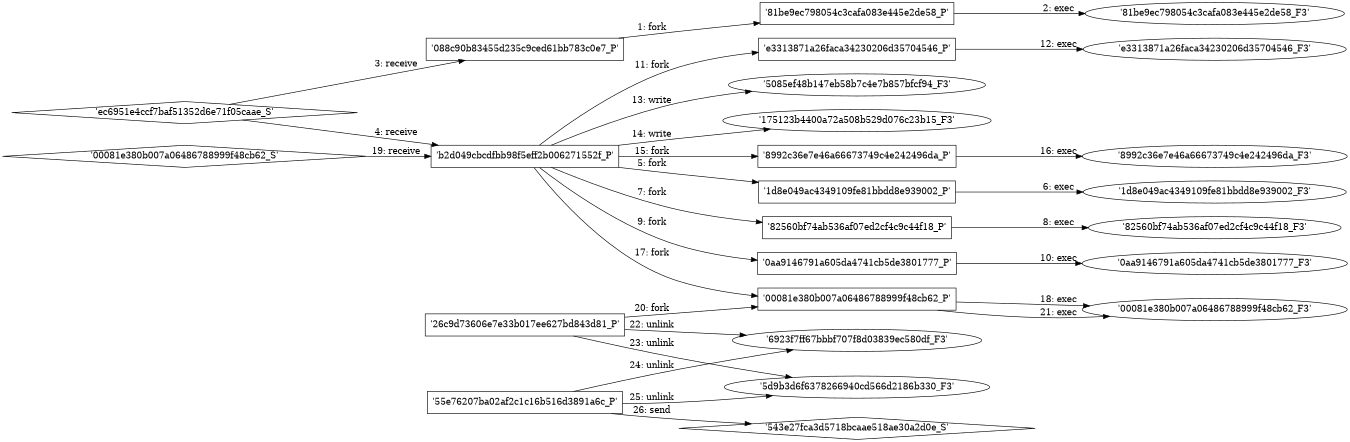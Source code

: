 digraph "D:\Learning\Paper\apt\基于CTI的攻击预警\Dataset\攻击图\ASGfromALLCTI\2021 Looking back on the year in malware and cyber attacks, from SolarWinds to Log4j.dot" {
rankdir="LR"
size="9"
fixedsize="false"
splines="true"
nodesep=0.3
ranksep=0
fontsize=10
overlap="scalexy"
engine= "neato"
	"'088c90b83455d235c9ced61bb783c0e7_P'" [node_type=Process shape=box]
	"'81be9ec798054c3cafa083e445e2de58_P'" [node_type=Process shape=box]
	"'088c90b83455d235c9ced61bb783c0e7_P'" -> "'81be9ec798054c3cafa083e445e2de58_P'" [label="1: fork"]
	"'81be9ec798054c3cafa083e445e2de58_P'" [node_type=Process shape=box]
	"'81be9ec798054c3cafa083e445e2de58_F3'" [node_type=File shape=ellipse]
	"'81be9ec798054c3cafa083e445e2de58_P'" -> "'81be9ec798054c3cafa083e445e2de58_F3'" [label="2: exec"]
	"'088c90b83455d235c9ced61bb783c0e7_P'" [node_type=Process shape=box]
	"'ec6951e4ccf7baf51352d6e71f05caae_S'" [node_type=Socket shape=diamond]
	"'ec6951e4ccf7baf51352d6e71f05caae_S'" -> "'088c90b83455d235c9ced61bb783c0e7_P'" [label="3: receive"]
	"'b2d049cbcdfbb98f5eff2b006271552f_P'" [node_type=Process shape=box]
	"'ec6951e4ccf7baf51352d6e71f05caae_S'" [node_type=Socket shape=diamond]
	"'ec6951e4ccf7baf51352d6e71f05caae_S'" -> "'b2d049cbcdfbb98f5eff2b006271552f_P'" [label="4: receive"]
	"'b2d049cbcdfbb98f5eff2b006271552f_P'" [node_type=Process shape=box]
	"'1d8e049ac4349109fe81bbdd8e939002_P'" [node_type=Process shape=box]
	"'b2d049cbcdfbb98f5eff2b006271552f_P'" -> "'1d8e049ac4349109fe81bbdd8e939002_P'" [label="5: fork"]
	"'1d8e049ac4349109fe81bbdd8e939002_P'" [node_type=Process shape=box]
	"'1d8e049ac4349109fe81bbdd8e939002_F3'" [node_type=File shape=ellipse]
	"'1d8e049ac4349109fe81bbdd8e939002_P'" -> "'1d8e049ac4349109fe81bbdd8e939002_F3'" [label="6: exec"]
	"'b2d049cbcdfbb98f5eff2b006271552f_P'" [node_type=Process shape=box]
	"'82560bf74ab536af07ed2cf4c9c44f18_P'" [node_type=Process shape=box]
	"'b2d049cbcdfbb98f5eff2b006271552f_P'" -> "'82560bf74ab536af07ed2cf4c9c44f18_P'" [label="7: fork"]
	"'82560bf74ab536af07ed2cf4c9c44f18_P'" [node_type=Process shape=box]
	"'82560bf74ab536af07ed2cf4c9c44f18_F3'" [node_type=File shape=ellipse]
	"'82560bf74ab536af07ed2cf4c9c44f18_P'" -> "'82560bf74ab536af07ed2cf4c9c44f18_F3'" [label="8: exec"]
	"'b2d049cbcdfbb98f5eff2b006271552f_P'" [node_type=Process shape=box]
	"'0aa9146791a605da4741cb5de3801777_P'" [node_type=Process shape=box]
	"'b2d049cbcdfbb98f5eff2b006271552f_P'" -> "'0aa9146791a605da4741cb5de3801777_P'" [label="9: fork"]
	"'0aa9146791a605da4741cb5de3801777_P'" [node_type=Process shape=box]
	"'0aa9146791a605da4741cb5de3801777_F3'" [node_type=File shape=ellipse]
	"'0aa9146791a605da4741cb5de3801777_P'" -> "'0aa9146791a605da4741cb5de3801777_F3'" [label="10: exec"]
	"'b2d049cbcdfbb98f5eff2b006271552f_P'" [node_type=Process shape=box]
	"'e3313871a26faca34230206d35704546_P'" [node_type=Process shape=box]
	"'b2d049cbcdfbb98f5eff2b006271552f_P'" -> "'e3313871a26faca34230206d35704546_P'" [label="11: fork"]
	"'e3313871a26faca34230206d35704546_P'" [node_type=Process shape=box]
	"'e3313871a26faca34230206d35704546_F3'" [node_type=File shape=ellipse]
	"'e3313871a26faca34230206d35704546_P'" -> "'e3313871a26faca34230206d35704546_F3'" [label="12: exec"]
	"'5085ef48b147eb58b7c4e7b857bfcf94_F3'" [node_type=file shape=ellipse]
	"'b2d049cbcdfbb98f5eff2b006271552f_P'" [node_type=Process shape=box]
	"'b2d049cbcdfbb98f5eff2b006271552f_P'" -> "'5085ef48b147eb58b7c4e7b857bfcf94_F3'" [label="13: write"]
	"'175123b4400a72a508b529d076c23b15_F3'" [node_type=file shape=ellipse]
	"'b2d049cbcdfbb98f5eff2b006271552f_P'" [node_type=Process shape=box]
	"'b2d049cbcdfbb98f5eff2b006271552f_P'" -> "'175123b4400a72a508b529d076c23b15_F3'" [label="14: write"]
	"'b2d049cbcdfbb98f5eff2b006271552f_P'" [node_type=Process shape=box]
	"'8992c36e7e46a66673749c4e242496da_P'" [node_type=Process shape=box]
	"'b2d049cbcdfbb98f5eff2b006271552f_P'" -> "'8992c36e7e46a66673749c4e242496da_P'" [label="15: fork"]
	"'8992c36e7e46a66673749c4e242496da_P'" [node_type=Process shape=box]
	"'8992c36e7e46a66673749c4e242496da_F3'" [node_type=File shape=ellipse]
	"'8992c36e7e46a66673749c4e242496da_P'" -> "'8992c36e7e46a66673749c4e242496da_F3'" [label="16: exec"]
	"'b2d049cbcdfbb98f5eff2b006271552f_P'" [node_type=Process shape=box]
	"'00081e380b007a06486788999f48cb62_P'" [node_type=Process shape=box]
	"'b2d049cbcdfbb98f5eff2b006271552f_P'" -> "'00081e380b007a06486788999f48cb62_P'" [label="17: fork"]
	"'00081e380b007a06486788999f48cb62_P'" [node_type=Process shape=box]
	"'00081e380b007a06486788999f48cb62_F3'" [node_type=File shape=ellipse]
	"'00081e380b007a06486788999f48cb62_P'" -> "'00081e380b007a06486788999f48cb62_F3'" [label="18: exec"]
	"'b2d049cbcdfbb98f5eff2b006271552f_P'" [node_type=Process shape=box]
	"'00081e380b007a06486788999f48cb62_S'" [node_type=Socket shape=diamond]
	"'00081e380b007a06486788999f48cb62_S'" -> "'b2d049cbcdfbb98f5eff2b006271552f_P'" [label="19: receive"]
	"'26c9d73606e7e33b017ee627bd843d81_P'" [node_type=Process shape=box]
	"'00081e380b007a06486788999f48cb62_P'" [node_type=Process shape=box]
	"'26c9d73606e7e33b017ee627bd843d81_P'" -> "'00081e380b007a06486788999f48cb62_P'" [label="20: fork"]
	"'00081e380b007a06486788999f48cb62_P'" [node_type=Process shape=box]
	"'00081e380b007a06486788999f48cb62_F3'" [node_type=File shape=ellipse]
	"'00081e380b007a06486788999f48cb62_P'" -> "'00081e380b007a06486788999f48cb62_F3'" [label="21: exec"]
	"'6923f7ff67bbbf707f8d03839ec580df_F3'" [node_type=file shape=ellipse]
	"'26c9d73606e7e33b017ee627bd843d81_P'" [node_type=Process shape=box]
	"'26c9d73606e7e33b017ee627bd843d81_P'" -> "'6923f7ff67bbbf707f8d03839ec580df_F3'" [label="22: unlink"]
	"'5d9b3d6f6378266940cd566d2186b330_F3'" [node_type=file shape=ellipse]
	"'26c9d73606e7e33b017ee627bd843d81_P'" [node_type=Process shape=box]
	"'26c9d73606e7e33b017ee627bd843d81_P'" -> "'5d9b3d6f6378266940cd566d2186b330_F3'" [label="23: unlink"]
	"'6923f7ff67bbbf707f8d03839ec580df_F3'" [node_type=file shape=ellipse]
	"'55e76207ba02af2c1c16b516d3891a6c_P'" [node_type=Process shape=box]
	"'55e76207ba02af2c1c16b516d3891a6c_P'" -> "'6923f7ff67bbbf707f8d03839ec580df_F3'" [label="24: unlink"]
	"'5d9b3d6f6378266940cd566d2186b330_F3'" [node_type=file shape=ellipse]
	"'55e76207ba02af2c1c16b516d3891a6c_P'" [node_type=Process shape=box]
	"'55e76207ba02af2c1c16b516d3891a6c_P'" -> "'5d9b3d6f6378266940cd566d2186b330_F3'" [label="25: unlink"]
	"'543e27fca3d5718bcaae518ae30a2d0e_S'" [node_type=Socket shape=diamond]
	"'55e76207ba02af2c1c16b516d3891a6c_P'" [node_type=Process shape=box]
	"'55e76207ba02af2c1c16b516d3891a6c_P'" -> "'543e27fca3d5718bcaae518ae30a2d0e_S'" [label="26: send"]
}
